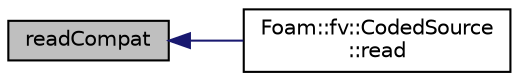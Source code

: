 digraph "readCompat"
{
  bgcolor="transparent";
  edge [fontname="Helvetica",fontsize="10",labelfontname="Helvetica",labelfontsize="10"];
  node [fontname="Helvetica",fontsize="10",shape=record];
  rankdir="LR";
  Node1 [label="readCompat",height=0.2,width=0.4,color="black", fillcolor="grey75", style="filled" fontcolor="black"];
  Node1 -> Node2 [dir="back",color="midnightblue",fontsize="10",style="solid",fontname="Helvetica"];
  Node2 [label="Foam::fv::CodedSource\l::read",height=0.2,width=0.4,color="black",URL="$classFoam_1_1fv_1_1CodedSource.html#a6ce0c64db98eb6144d363dbfc86104eb",tooltip="Read source dictionary. "];
}
